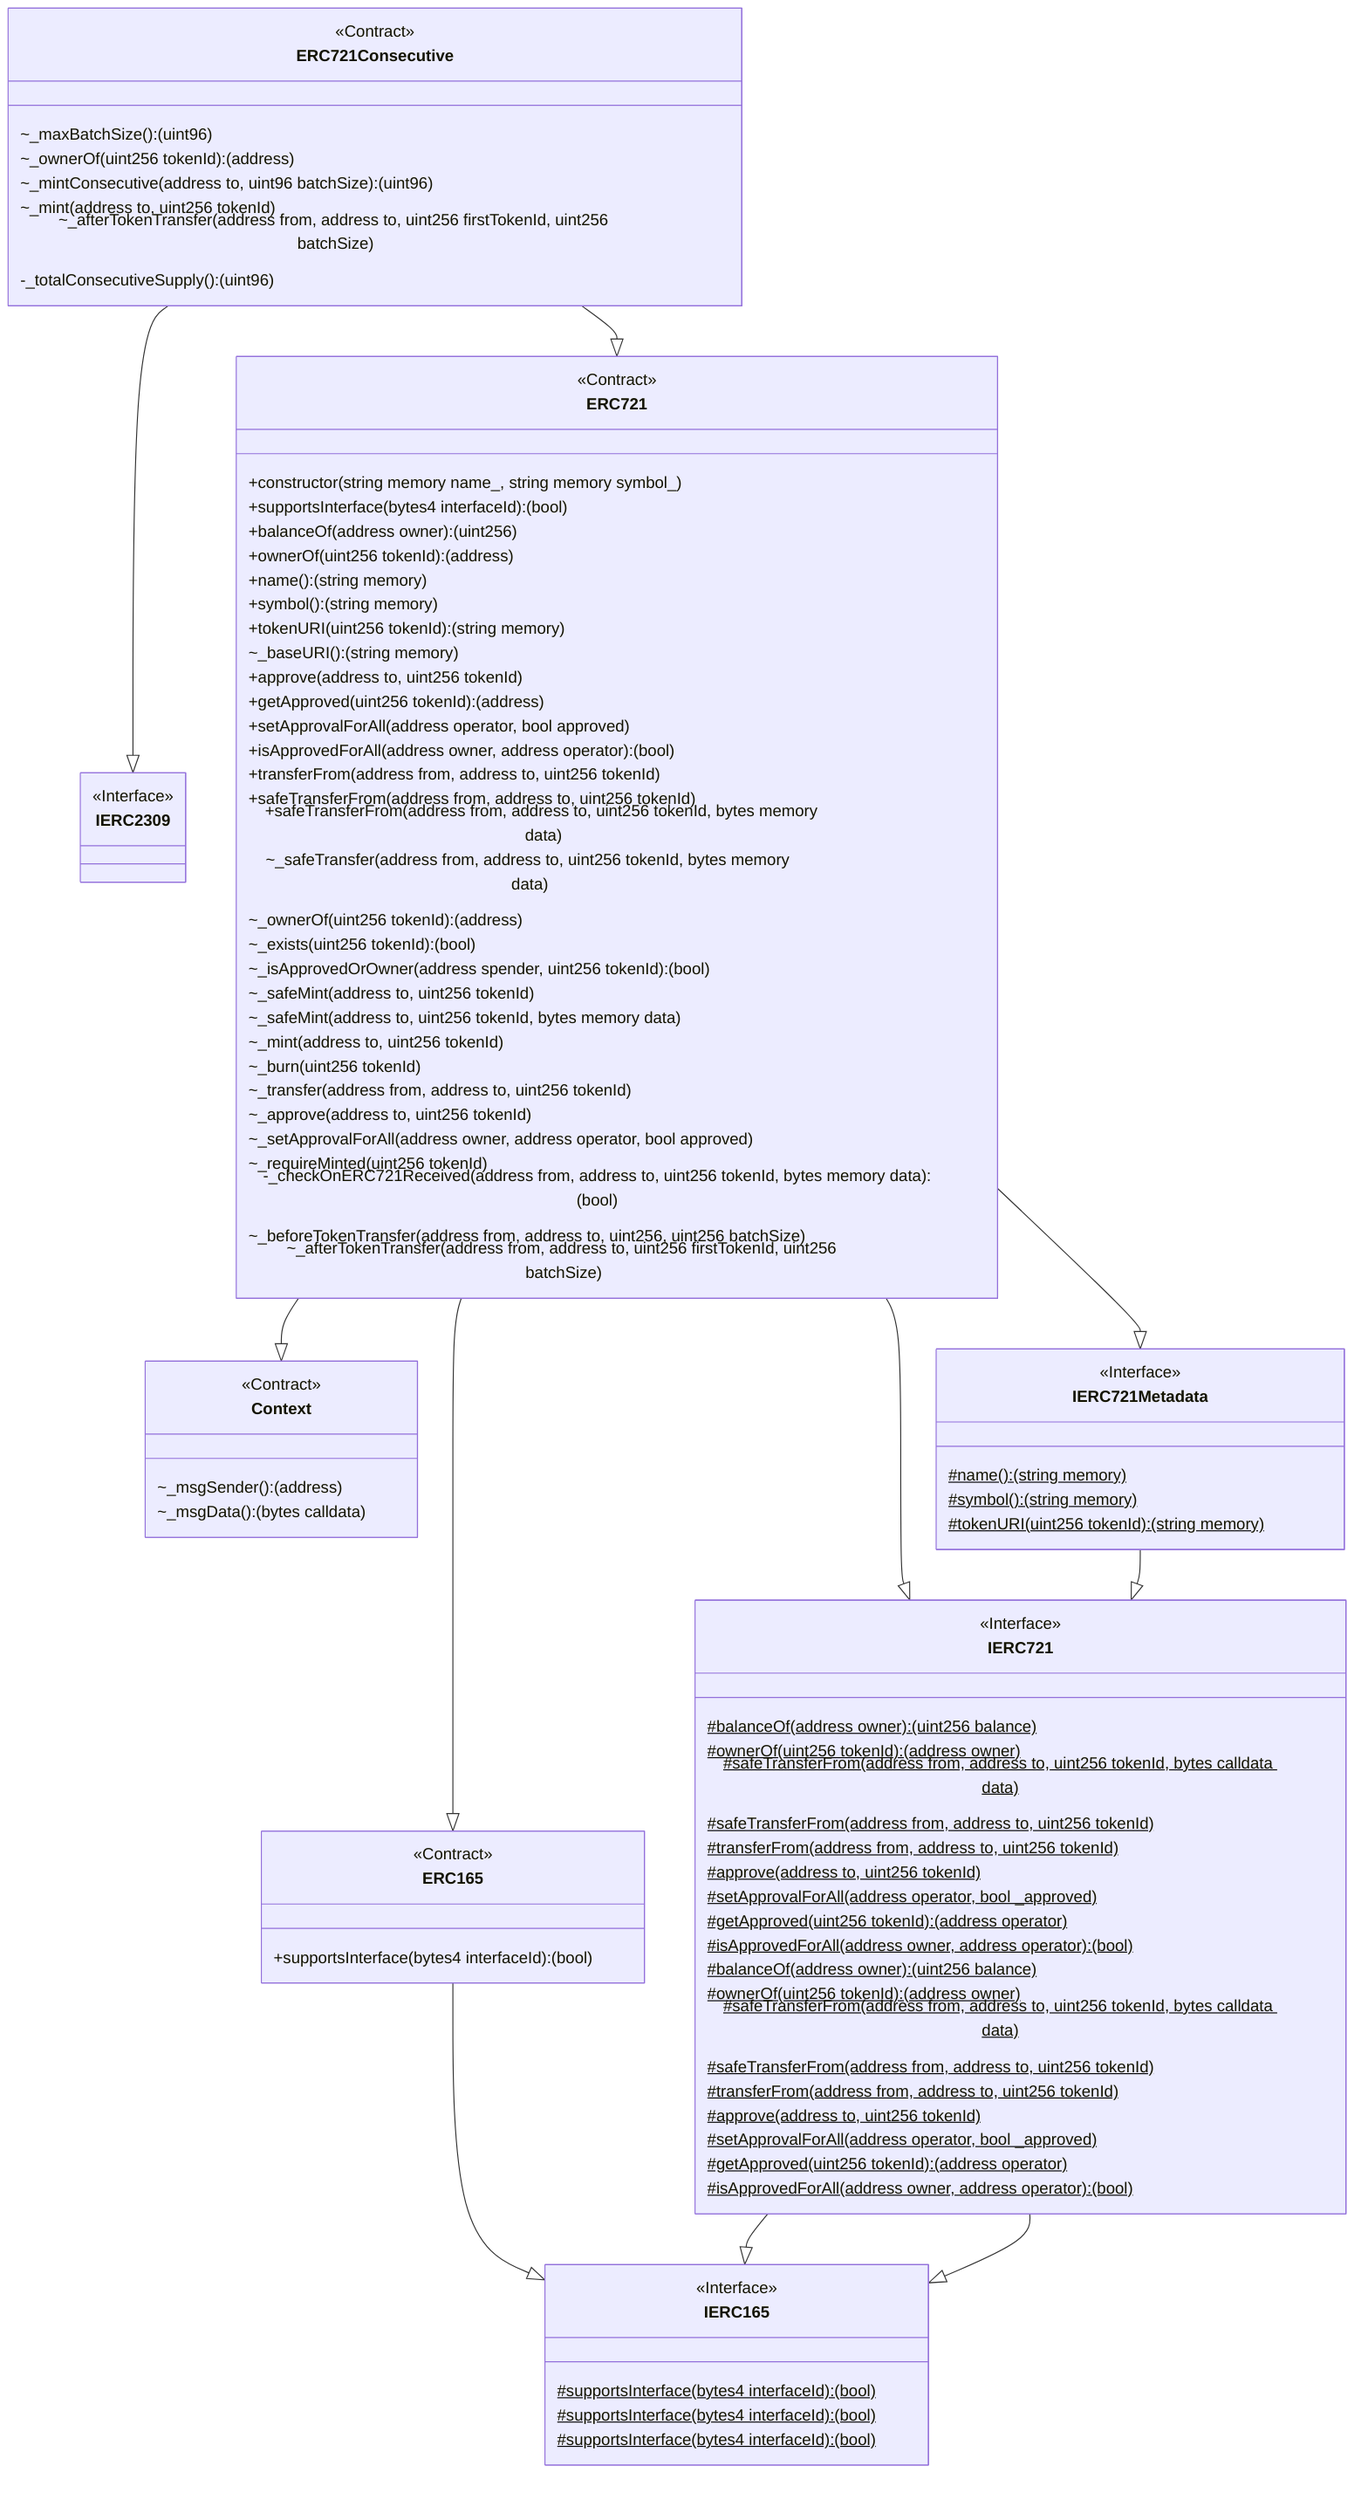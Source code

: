 classDiagram
  %% 1623:4887:4
  class ERC721Consecutive {
    <<Contract>>
    ~_maxBatchSize(): (uint96)
    ~_ownerOf(uint256 tokenId): (address)
    ~_mintConsecutive(address to, uint96 batchSize): (uint96)
    ~_mint(address to, uint256 tokenId)
    ~_afterTokenTransfer(address from, address to, uint256 firstTokenId, uint256 batchSize)
    -_totalConsecutiveSupply(): (uint96)
  }
  
  ERC721Consecutive --|> IERC2309
  
  %% 228:332:0
  class IERC2309 {
    <<Interface>>
  }
  
  ERC721Consecutive --|> ERC721
  
  %% 628:16327:1
  class ERC721 {
    <<Contract>>
    +constructor(string memory name_, string memory symbol_)
    +supportsInterface(bytes4 interfaceId): (bool)
    +balanceOf(address owner): (uint256)
    +ownerOf(uint256 tokenId): (address)
    +name(): (string memory)
    +symbol(): (string memory)
    +tokenURI(uint256 tokenId): (string memory)
    ~_baseURI(): (string memory)
    +approve(address to, uint256 tokenId)
    +getApproved(uint256 tokenId): (address)
    +setApprovalForAll(address operator, bool approved)
    +isApprovedForAll(address owner, address operator): (bool)
    +transferFrom(address from, address to, uint256 tokenId)
    +safeTransferFrom(address from, address to, uint256 tokenId)
    +safeTransferFrom(address from, address to, uint256 tokenId, bytes memory data)
    ~_safeTransfer(address from, address to, uint256 tokenId, bytes memory data)
    ~_ownerOf(uint256 tokenId): (address)
    ~_exists(uint256 tokenId): (bool)
    ~_isApprovedOrOwner(address spender, uint256 tokenId): (bool)
    ~_safeMint(address to, uint256 tokenId)
    ~_safeMint(address to, uint256 tokenId, bytes memory data)
    ~_mint(address to, uint256 tokenId)
    ~_burn(uint256 tokenId)
    ~_transfer(address from, address to, uint256 tokenId)
    ~_approve(address to, uint256 tokenId)
    ~_setApprovalForAll(address owner, address operator, bool approved)
    ~_requireMinted(uint256 tokenId)
    -_checkOnERC721Received(address from, address to, uint256 tokenId, bytes memory data): (bool)
    ~_beforeTokenTransfer(address from, address to, uint256, uint256 batchSize)
    ~_afterTokenTransfer(address from, address to, uint256 firstTokenId, uint256 batchSize)
  }
  
  ERC721 --|> Context
  
  %% 608:235:8
  class Context {
    <<Contract>>
    ~_msgSender(): (address)
    ~_msgData(): (bytes calldata)
  }
  
  ERC721 --|> ERC165
  
  %% 726:260:10
  class ERC165 {
    <<Contract>>
    +supportsInterface(bytes4 interfaceId): (bool)
  }
  
  ERC165 --|> IERC165
  
  %% 405:447:11
  class IERC165 {
    <<Interface>>
    #supportsInterface(bytes4 interfaceId): (bool)$
  }
  
  ERC721 --|> IERC721
  
  %% 250:4725:2
  class IERC721 {
    <<Interface>>
    #balanceOf(address owner): (uint256 balance)$
    #ownerOf(uint256 tokenId): (address owner)$
    #safeTransferFrom(address from, address to, uint256 tokenId, bytes calldata data)$
    #safeTransferFrom(address from, address to, uint256 tokenId)$
    #transferFrom(address from, address to, uint256 tokenId)$
    #approve(address to, uint256 tokenId)$
    #setApprovalForAll(address operator, bool _approved)$
    #getApproved(uint256 tokenId): (address operator)$
    #isApprovedForAll(address owner, address operator): (bool)$
  }
  
  IERC721 --|> IERC165
  
  %% 405:447:11
  class IERC165 {
    <<Interface>>
    #supportsInterface(bytes4 interfaceId): (bool)$
  }
  
  ERC721 --|> IERC721Metadata
  
  %% 297:463:5
  class IERC721Metadata {
    <<Interface>>
    #name(): (string memory)$
    #symbol(): (string memory)$
    #tokenURI(uint256 tokenId): (string memory)$
  }
  
  IERC721Metadata --|> IERC721
  
  %% 250:4725:2
  class IERC721 {
    <<Interface>>
    #balanceOf(address owner): (uint256 balance)$
    #ownerOf(uint256 tokenId): (address owner)$
    #safeTransferFrom(address from, address to, uint256 tokenId, bytes calldata data)$
    #safeTransferFrom(address from, address to, uint256 tokenId)$
    #transferFrom(address from, address to, uint256 tokenId)$
    #approve(address to, uint256 tokenId)$
    #setApprovalForAll(address operator, bool _approved)$
    #getApproved(uint256 tokenId): (address operator)$
    #isApprovedForAll(address owner, address operator): (bool)$
  }
  
  IERC721 --|> IERC165
  
  %% 405:447:11
  class IERC165 {
    <<Interface>>
    #supportsInterface(bytes4 interfaceId): (bool)$
  }
